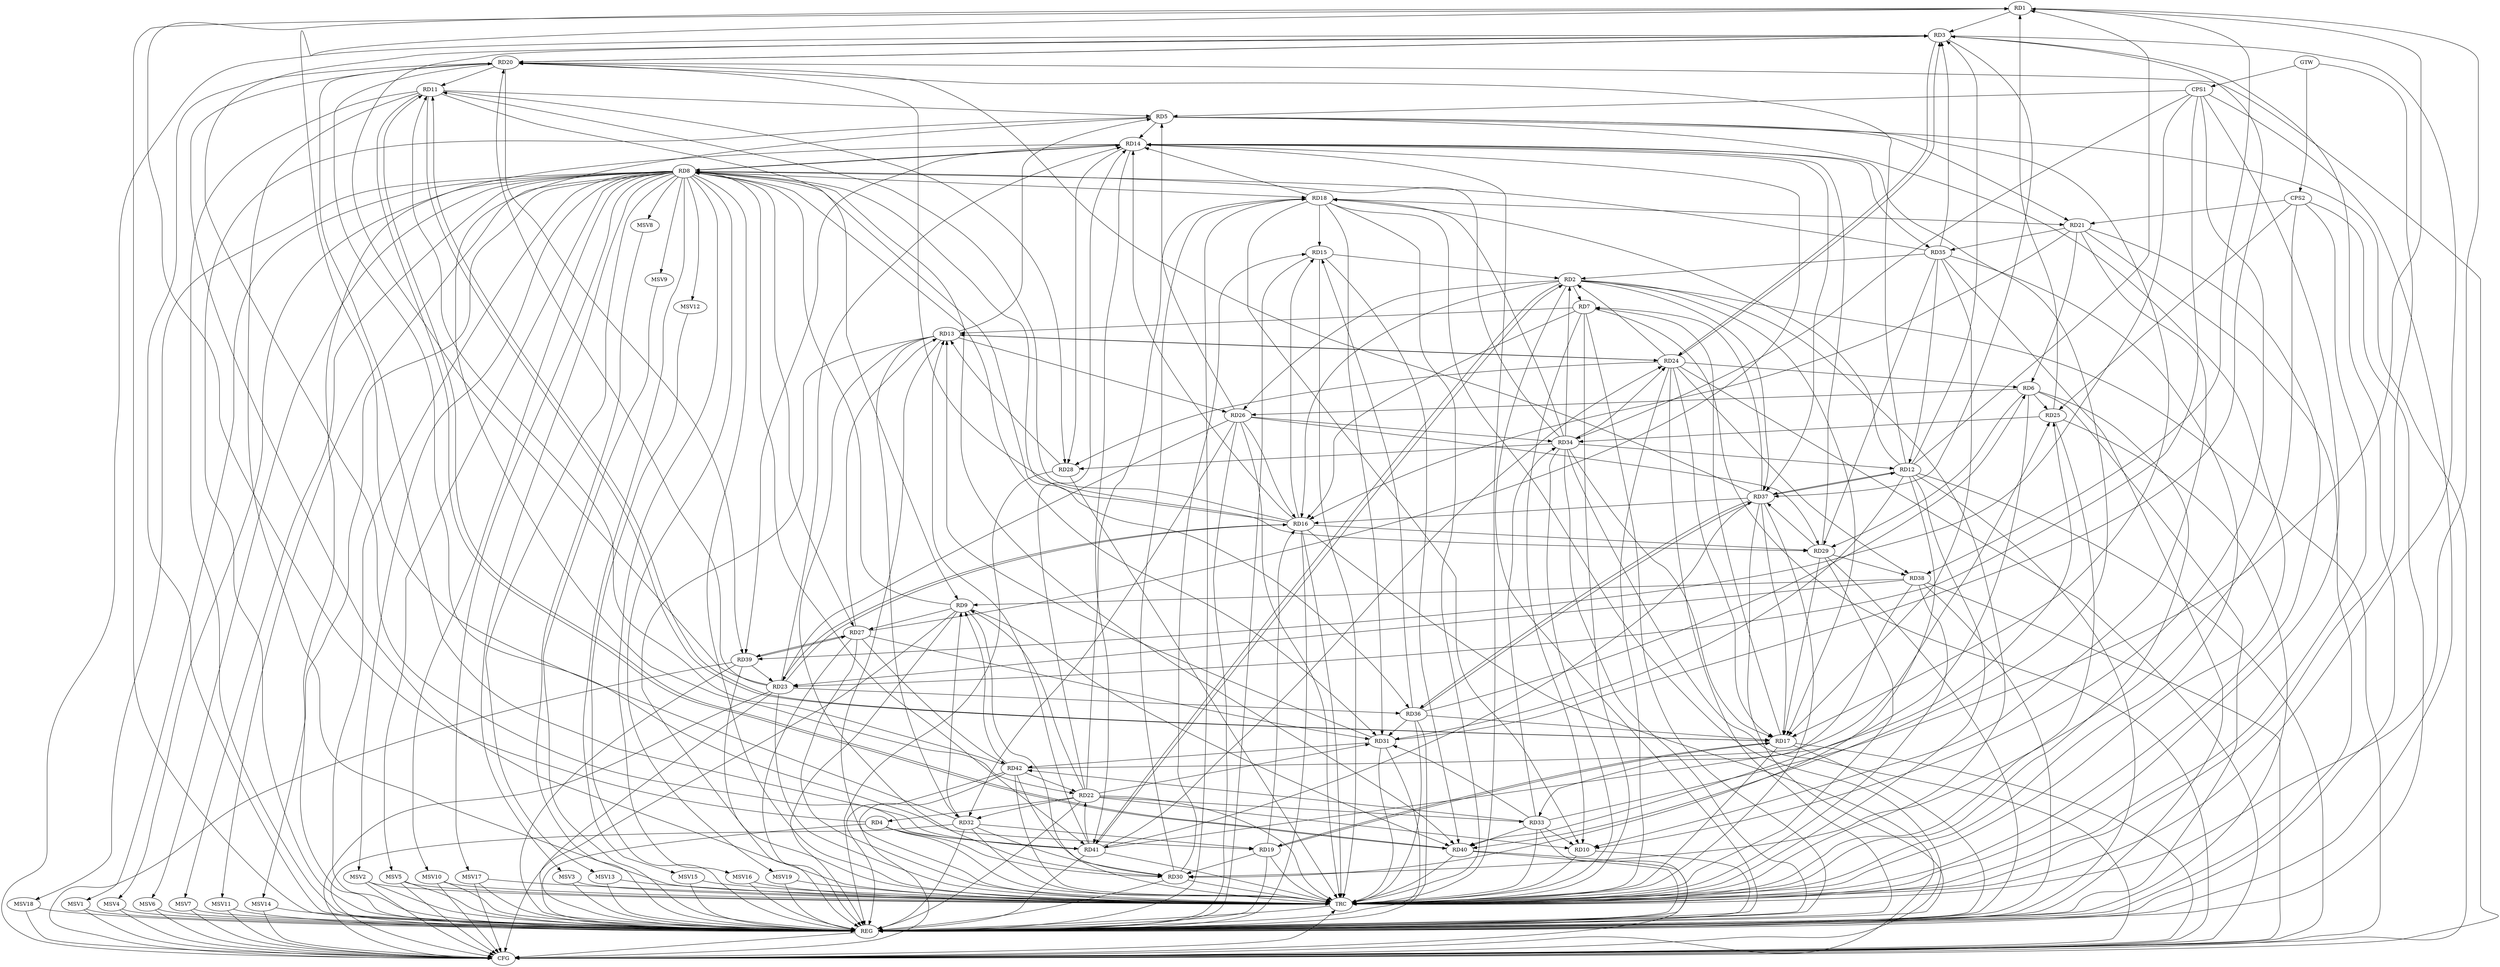 strict digraph G {
  RD1 [ label="RD1" ];
  RD2 [ label="RD2" ];
  RD3 [ label="RD3" ];
  RD4 [ label="RD4" ];
  RD5 [ label="RD5" ];
  RD6 [ label="RD6" ];
  RD7 [ label="RD7" ];
  RD8 [ label="RD8" ];
  RD9 [ label="RD9" ];
  RD10 [ label="RD10" ];
  RD11 [ label="RD11" ];
  RD12 [ label="RD12" ];
  RD13 [ label="RD13" ];
  RD14 [ label="RD14" ];
  RD15 [ label="RD15" ];
  RD16 [ label="RD16" ];
  RD17 [ label="RD17" ];
  RD18 [ label="RD18" ];
  RD19 [ label="RD19" ];
  RD20 [ label="RD20" ];
  RD21 [ label="RD21" ];
  RD22 [ label="RD22" ];
  RD23 [ label="RD23" ];
  RD24 [ label="RD24" ];
  RD25 [ label="RD25" ];
  RD26 [ label="RD26" ];
  RD27 [ label="RD27" ];
  RD28 [ label="RD28" ];
  RD29 [ label="RD29" ];
  RD30 [ label="RD30" ];
  RD31 [ label="RD31" ];
  RD32 [ label="RD32" ];
  RD33 [ label="RD33" ];
  RD34 [ label="RD34" ];
  RD35 [ label="RD35" ];
  RD36 [ label="RD36" ];
  RD37 [ label="RD37" ];
  RD38 [ label="RD38" ];
  RD39 [ label="RD39" ];
  RD40 [ label="RD40" ];
  RD41 [ label="RD41" ];
  RD42 [ label="RD42" ];
  CPS1 [ label="CPS1" ];
  CPS2 [ label="CPS2" ];
  GTW [ label="GTW" ];
  REG [ label="REG" ];
  CFG [ label="CFG" ];
  TRC [ label="TRC" ];
  MSV1 [ label="MSV1" ];
  MSV2 [ label="MSV2" ];
  MSV3 [ label="MSV3" ];
  MSV4 [ label="MSV4" ];
  MSV5 [ label="MSV5" ];
  MSV6 [ label="MSV6" ];
  MSV7 [ label="MSV7" ];
  MSV8 [ label="MSV8" ];
  MSV9 [ label="MSV9" ];
  MSV10 [ label="MSV10" ];
  MSV11 [ label="MSV11" ];
  MSV12 [ label="MSV12" ];
  MSV13 [ label="MSV13" ];
  MSV14 [ label="MSV14" ];
  MSV15 [ label="MSV15" ];
  MSV16 [ label="MSV16" ];
  MSV17 [ label="MSV17" ];
  MSV18 [ label="MSV18" ];
  MSV19 [ label="MSV19" ];
  RD1 -> RD3;
  RD4 -> RD1;
  RD12 -> RD1;
  RD25 -> RD1;
  RD32 -> RD1;
  RD33 -> RD1;
  RD1 -> RD38;
  RD2 -> RD7;
  RD15 -> RD2;
  RD2 -> RD16;
  RD2 -> RD17;
  RD24 -> RD2;
  RD2 -> RD26;
  RD34 -> RD2;
  RD35 -> RD2;
  RD2 -> RD37;
  RD2 -> RD41;
  RD41 -> RD2;
  RD12 -> RD3;
  RD3 -> RD20;
  RD20 -> RD3;
  RD23 -> RD3;
  RD3 -> RD24;
  RD24 -> RD3;
  RD31 -> RD3;
  RD35 -> RD3;
  RD3 -> RD37;
  RD3 -> RD41;
  RD22 -> RD4;
  RD4 -> RD30;
  RD4 -> RD41;
  RD11 -> RD5;
  RD13 -> RD5;
  RD5 -> RD14;
  RD5 -> RD17;
  RD5 -> RD21;
  RD5 -> RD22;
  RD26 -> RD5;
  RD21 -> RD6;
  RD24 -> RD6;
  RD6 -> RD25;
  RD6 -> RD26;
  RD6 -> RD29;
  RD36 -> RD6;
  RD6 -> RD40;
  RD7 -> RD10;
  RD7 -> RD13;
  RD7 -> RD16;
  RD17 -> RD7;
  RD37 -> RD7;
  RD9 -> RD8;
  RD8 -> RD14;
  RD14 -> RD8;
  RD8 -> RD18;
  RD8 -> RD27;
  RD8 -> RD29;
  RD8 -> RD31;
  RD34 -> RD8;
  RD35 -> RD8;
  RD8 -> RD36;
  RD8 -> RD40;
  RD8 -> RD41;
  RD11 -> RD9;
  RD22 -> RD9;
  RD9 -> RD27;
  RD32 -> RD9;
  RD38 -> RD9;
  RD9 -> RD40;
  RD42 -> RD9;
  RD18 -> RD10;
  RD21 -> RD10;
  RD22 -> RD10;
  RD33 -> RD10;
  RD16 -> RD11;
  RD11 -> RD17;
  RD17 -> RD11;
  RD20 -> RD11;
  RD11 -> RD28;
  RD11 -> RD40;
  RD40 -> RD11;
  RD42 -> RD11;
  RD12 -> RD18;
  RD12 -> RD20;
  RD12 -> RD30;
  RD12 -> RD31;
  RD34 -> RD12;
  RD35 -> RD12;
  RD12 -> RD37;
  RD37 -> RD12;
  RD13 -> RD24;
  RD24 -> RD13;
  RD13 -> RD26;
  RD27 -> RD13;
  RD28 -> RD13;
  RD13 -> RD30;
  RD31 -> RD13;
  RD13 -> RD32;
  RD41 -> RD13;
  RD16 -> RD14;
  RD18 -> RD14;
  RD22 -> RD14;
  RD23 -> RD14;
  RD27 -> RD14;
  RD14 -> RD28;
  RD29 -> RD14;
  RD14 -> RD35;
  RD14 -> RD37;
  RD14 -> RD39;
  RD14 -> RD40;
  RD14 -> RD41;
  RD16 -> RD15;
  RD18 -> RD15;
  RD30 -> RD15;
  RD36 -> RD15;
  RD15 -> RD40;
  RD19 -> RD16;
  RD16 -> RD20;
  RD21 -> RD16;
  RD16 -> RD23;
  RD23 -> RD16;
  RD26 -> RD16;
  RD16 -> RD29;
  RD37 -> RD16;
  RD17 -> RD19;
  RD19 -> RD17;
  RD24 -> RD17;
  RD29 -> RD17;
  RD34 -> RD17;
  RD35 -> RD17;
  RD36 -> RD17;
  RD37 -> RD17;
  RD18 -> RD21;
  RD22 -> RD18;
  RD30 -> RD18;
  RD18 -> RD31;
  RD34 -> RD18;
  RD20 -> RD19;
  RD19 -> RD30;
  RD32 -> RD19;
  RD23 -> RD20;
  RD37 -> RD20;
  RD20 -> RD39;
  RD41 -> RD20;
  RD21 -> RD35;
  RD22 -> RD31;
  RD22 -> RD32;
  RD22 -> RD33;
  RD41 -> RD22;
  RD42 -> RD22;
  RD26 -> RD23;
  RD23 -> RD36;
  RD38 -> RD23;
  RD39 -> RD23;
  RD24 -> RD28;
  RD34 -> RD24;
  RD24 -> RD38;
  RD41 -> RD24;
  RD25 -> RD34;
  RD41 -> RD25;
  RD42 -> RD25;
  RD26 -> RD29;
  RD26 -> RD32;
  RD26 -> RD34;
  RD27 -> RD31;
  RD27 -> RD39;
  RD39 -> RD27;
  RD27 -> RD42;
  RD34 -> RD28;
  RD35 -> RD29;
  RD29 -> RD37;
  RD29 -> RD38;
  RD32 -> RD30;
  RD42 -> RD30;
  RD33 -> RD31;
  RD36 -> RD31;
  RD31 -> RD42;
  RD33 -> RD34;
  RD38 -> RD33;
  RD33 -> RD40;
  RD33 -> RD42;
  RD36 -> RD37;
  RD37 -> RD36;
  RD37 -> RD41;
  CPS1 -> RD10;
  CPS1 -> RD23;
  CPS1 -> RD34;
  CPS1 -> RD39;
  CPS1 -> RD5;
  CPS2 -> RD25;
  CPS2 -> RD30;
  CPS2 -> RD21;
  GTW -> CPS1;
  GTW -> CPS2;
  RD1 -> REG;
  RD2 -> REG;
  RD3 -> REG;
  RD4 -> REG;
  RD5 -> REG;
  RD6 -> REG;
  RD7 -> REG;
  RD8 -> REG;
  RD9 -> REG;
  RD10 -> REG;
  RD11 -> REG;
  RD12 -> REG;
  RD13 -> REG;
  RD14 -> REG;
  RD15 -> REG;
  RD16 -> REG;
  RD17 -> REG;
  RD18 -> REG;
  RD19 -> REG;
  RD20 -> REG;
  RD21 -> REG;
  RD22 -> REG;
  RD23 -> REG;
  RD24 -> REG;
  RD25 -> REG;
  RD26 -> REG;
  RD27 -> REG;
  RD28 -> REG;
  RD29 -> REG;
  RD30 -> REG;
  RD31 -> REG;
  RD32 -> REG;
  RD33 -> REG;
  RD34 -> REG;
  RD35 -> REG;
  RD36 -> REG;
  RD37 -> REG;
  RD38 -> REG;
  RD39 -> REG;
  RD40 -> REG;
  RD41 -> REG;
  RD42 -> REG;
  CPS1 -> REG;
  CPS2 -> REG;
  RD9 -> CFG;
  RD42 -> CFG;
  RD38 -> CFG;
  RD23 -> CFG;
  RD40 -> CFG;
  RD17 -> CFG;
  RD18 -> CFG;
  RD7 -> CFG;
  RD39 -> CFG;
  RD34 -> CFG;
  RD32 -> CFG;
  RD20 -> CFG;
  RD12 -> CFG;
  RD3 -> CFG;
  RD2 -> CFG;
  RD16 -> CFG;
  RD24 -> CFG;
  RD5 -> CFG;
  REG -> CFG;
  RD1 -> TRC;
  RD2 -> TRC;
  RD3 -> TRC;
  RD4 -> TRC;
  RD5 -> TRC;
  RD6 -> TRC;
  RD7 -> TRC;
  RD8 -> TRC;
  RD9 -> TRC;
  RD10 -> TRC;
  RD11 -> TRC;
  RD12 -> TRC;
  RD13 -> TRC;
  RD14 -> TRC;
  RD15 -> TRC;
  RD16 -> TRC;
  RD17 -> TRC;
  RD18 -> TRC;
  RD19 -> TRC;
  RD20 -> TRC;
  RD21 -> TRC;
  RD22 -> TRC;
  RD23 -> TRC;
  RD24 -> TRC;
  RD25 -> TRC;
  RD26 -> TRC;
  RD27 -> TRC;
  RD28 -> TRC;
  RD29 -> TRC;
  RD30 -> TRC;
  RD31 -> TRC;
  RD32 -> TRC;
  RD33 -> TRC;
  RD34 -> TRC;
  RD35 -> TRC;
  RD36 -> TRC;
  RD37 -> TRC;
  RD38 -> TRC;
  RD39 -> TRC;
  RD40 -> TRC;
  RD41 -> TRC;
  RD42 -> TRC;
  CPS1 -> TRC;
  CPS2 -> TRC;
  GTW -> TRC;
  CFG -> TRC;
  TRC -> REG;
  RD8 -> MSV1;
  RD8 -> MSV2;
  MSV1 -> REG;
  MSV1 -> CFG;
  MSV2 -> REG;
  MSV2 -> TRC;
  MSV2 -> CFG;
  RD8 -> MSV3;
  RD8 -> MSV4;
  RD8 -> MSV5;
  MSV3 -> REG;
  MSV3 -> TRC;
  MSV4 -> REG;
  MSV4 -> CFG;
  MSV5 -> REG;
  MSV5 -> TRC;
  MSV5 -> CFG;
  RD8 -> MSV6;
  MSV6 -> REG;
  MSV6 -> CFG;
  RD8 -> MSV7;
  RD8 -> MSV8;
  MSV7 -> REG;
  MSV7 -> CFG;
  MSV8 -> REG;
  RD8 -> MSV9;
  MSV9 -> REG;
  RD8 -> MSV10;
  RD8 -> MSV11;
  MSV10 -> REG;
  MSV10 -> TRC;
  MSV10 -> CFG;
  MSV11 -> REG;
  MSV11 -> CFG;
  RD8 -> MSV12;
  MSV12 -> REG;
  RD8 -> MSV13;
  RD8 -> MSV14;
  RD8 -> MSV15;
  RD8 -> MSV16;
  MSV13 -> REG;
  MSV13 -> TRC;
  MSV14 -> REG;
  MSV14 -> CFG;
  MSV15 -> REG;
  MSV15 -> TRC;
  MSV16 -> REG;
  MSV16 -> TRC;
  RD8 -> MSV17;
  RD8 -> MSV18;
  MSV17 -> REG;
  MSV17 -> TRC;
  MSV17 -> CFG;
  MSV18 -> REG;
  MSV18 -> CFG;
  RD8 -> MSV19;
  MSV19 -> REG;
  MSV19 -> TRC;
}

